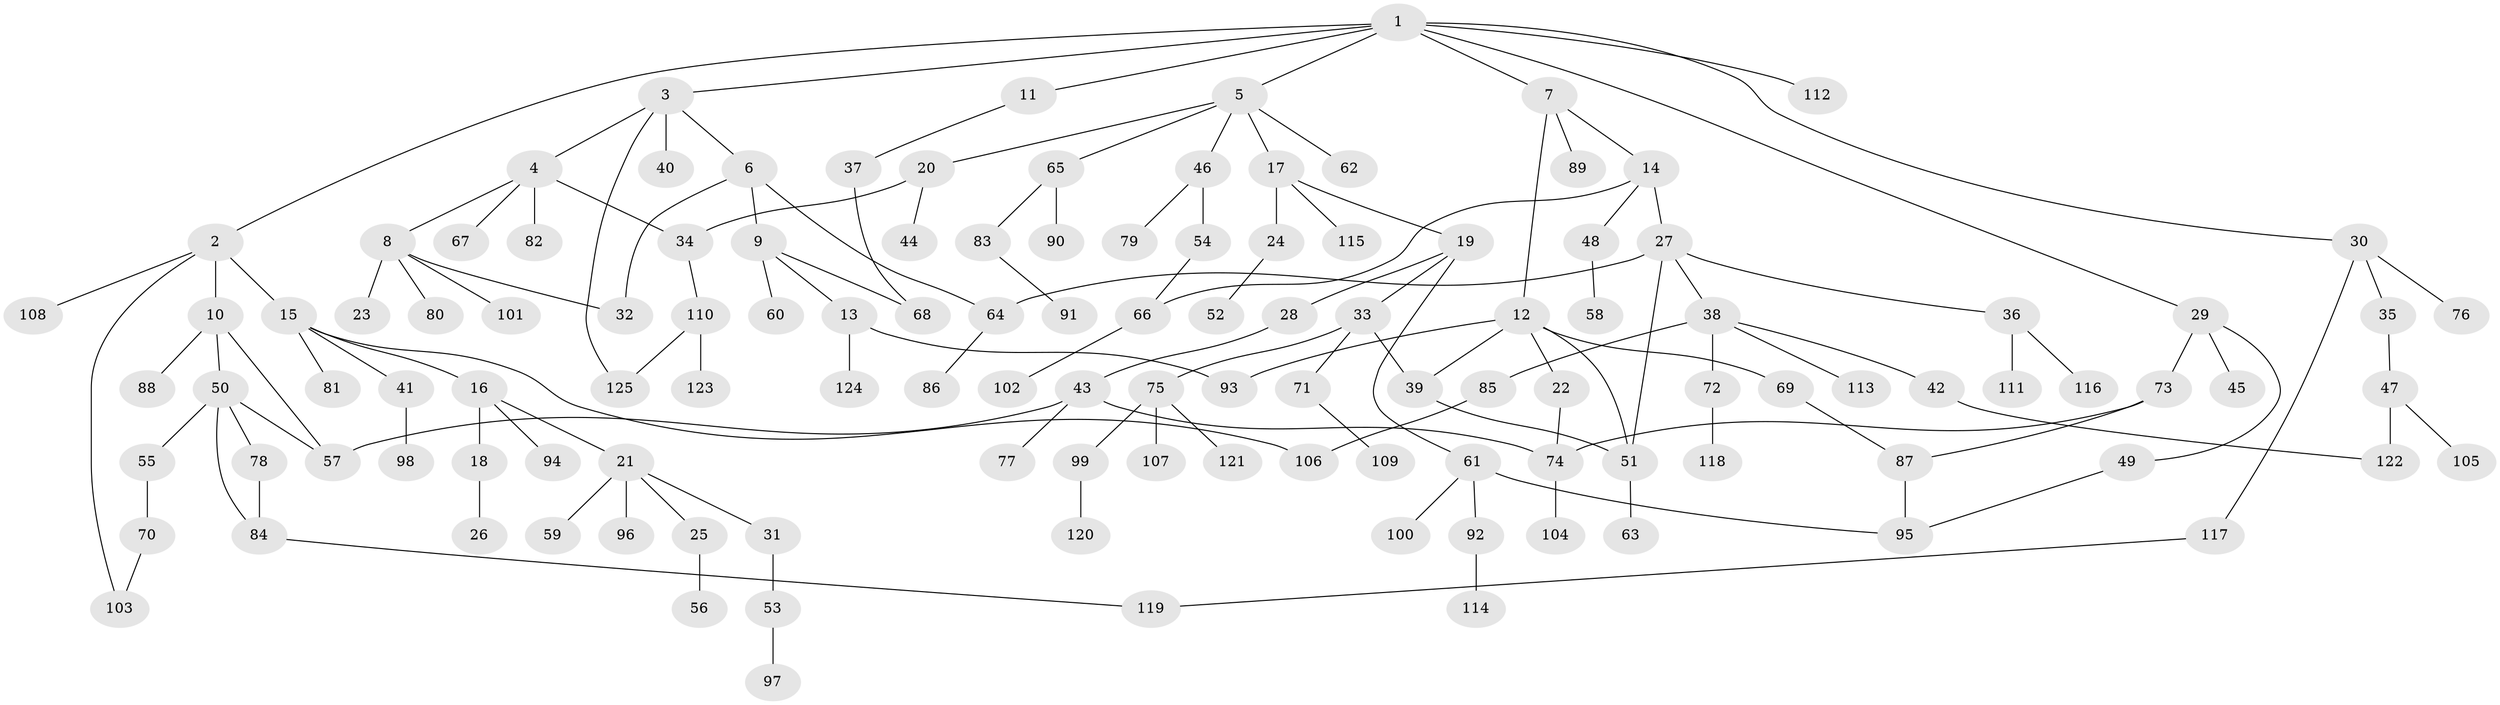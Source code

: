 // coarse degree distribution, {1: 0.6, 7: 0.02, 2: 0.18, 5: 0.02, 14: 0.02, 8: 0.02, 3: 0.08, 11: 0.02, 9: 0.02, 4: 0.02}
// Generated by graph-tools (version 1.1) at 2025/46/03/04/25 21:46:01]
// undirected, 125 vertices, 146 edges
graph export_dot {
graph [start="1"]
  node [color=gray90,style=filled];
  1;
  2;
  3;
  4;
  5;
  6;
  7;
  8;
  9;
  10;
  11;
  12;
  13;
  14;
  15;
  16;
  17;
  18;
  19;
  20;
  21;
  22;
  23;
  24;
  25;
  26;
  27;
  28;
  29;
  30;
  31;
  32;
  33;
  34;
  35;
  36;
  37;
  38;
  39;
  40;
  41;
  42;
  43;
  44;
  45;
  46;
  47;
  48;
  49;
  50;
  51;
  52;
  53;
  54;
  55;
  56;
  57;
  58;
  59;
  60;
  61;
  62;
  63;
  64;
  65;
  66;
  67;
  68;
  69;
  70;
  71;
  72;
  73;
  74;
  75;
  76;
  77;
  78;
  79;
  80;
  81;
  82;
  83;
  84;
  85;
  86;
  87;
  88;
  89;
  90;
  91;
  92;
  93;
  94;
  95;
  96;
  97;
  98;
  99;
  100;
  101;
  102;
  103;
  104;
  105;
  106;
  107;
  108;
  109;
  110;
  111;
  112;
  113;
  114;
  115;
  116;
  117;
  118;
  119;
  120;
  121;
  122;
  123;
  124;
  125;
  1 -- 2;
  1 -- 3;
  1 -- 5;
  1 -- 7;
  1 -- 11;
  1 -- 29;
  1 -- 30;
  1 -- 112;
  2 -- 10;
  2 -- 15;
  2 -- 103;
  2 -- 108;
  3 -- 4;
  3 -- 6;
  3 -- 40;
  3 -- 125;
  4 -- 8;
  4 -- 34;
  4 -- 67;
  4 -- 82;
  5 -- 17;
  5 -- 20;
  5 -- 46;
  5 -- 62;
  5 -- 65;
  6 -- 9;
  6 -- 32;
  6 -- 64;
  7 -- 12;
  7 -- 14;
  7 -- 89;
  8 -- 23;
  8 -- 32;
  8 -- 80;
  8 -- 101;
  9 -- 13;
  9 -- 60;
  9 -- 68;
  10 -- 50;
  10 -- 88;
  10 -- 57;
  11 -- 37;
  12 -- 22;
  12 -- 69;
  12 -- 39;
  12 -- 51;
  12 -- 93;
  13 -- 93;
  13 -- 124;
  14 -- 27;
  14 -- 48;
  14 -- 66;
  15 -- 16;
  15 -- 41;
  15 -- 81;
  15 -- 106;
  16 -- 18;
  16 -- 21;
  16 -- 94;
  17 -- 19;
  17 -- 24;
  17 -- 115;
  18 -- 26;
  19 -- 28;
  19 -- 33;
  19 -- 61;
  20 -- 44;
  20 -- 34;
  21 -- 25;
  21 -- 31;
  21 -- 59;
  21 -- 96;
  22 -- 74;
  24 -- 52;
  25 -- 56;
  27 -- 36;
  27 -- 38;
  27 -- 51;
  27 -- 64;
  28 -- 43;
  29 -- 45;
  29 -- 49;
  29 -- 73;
  30 -- 35;
  30 -- 76;
  30 -- 117;
  31 -- 53;
  33 -- 39;
  33 -- 71;
  33 -- 75;
  34 -- 110;
  35 -- 47;
  36 -- 111;
  36 -- 116;
  37 -- 68;
  38 -- 42;
  38 -- 72;
  38 -- 85;
  38 -- 113;
  39 -- 51;
  41 -- 98;
  42 -- 122;
  43 -- 57;
  43 -- 77;
  43 -- 74;
  46 -- 54;
  46 -- 79;
  47 -- 105;
  47 -- 122;
  48 -- 58;
  49 -- 95;
  50 -- 55;
  50 -- 78;
  50 -- 84;
  50 -- 57;
  51 -- 63;
  53 -- 97;
  54 -- 66;
  55 -- 70;
  61 -- 92;
  61 -- 100;
  61 -- 95;
  64 -- 86;
  65 -- 83;
  65 -- 90;
  66 -- 102;
  69 -- 87;
  70 -- 103;
  71 -- 109;
  72 -- 118;
  73 -- 87;
  73 -- 74;
  74 -- 104;
  75 -- 99;
  75 -- 107;
  75 -- 121;
  78 -- 84;
  83 -- 91;
  84 -- 119;
  85 -- 106;
  87 -- 95;
  92 -- 114;
  99 -- 120;
  110 -- 123;
  110 -- 125;
  117 -- 119;
}
